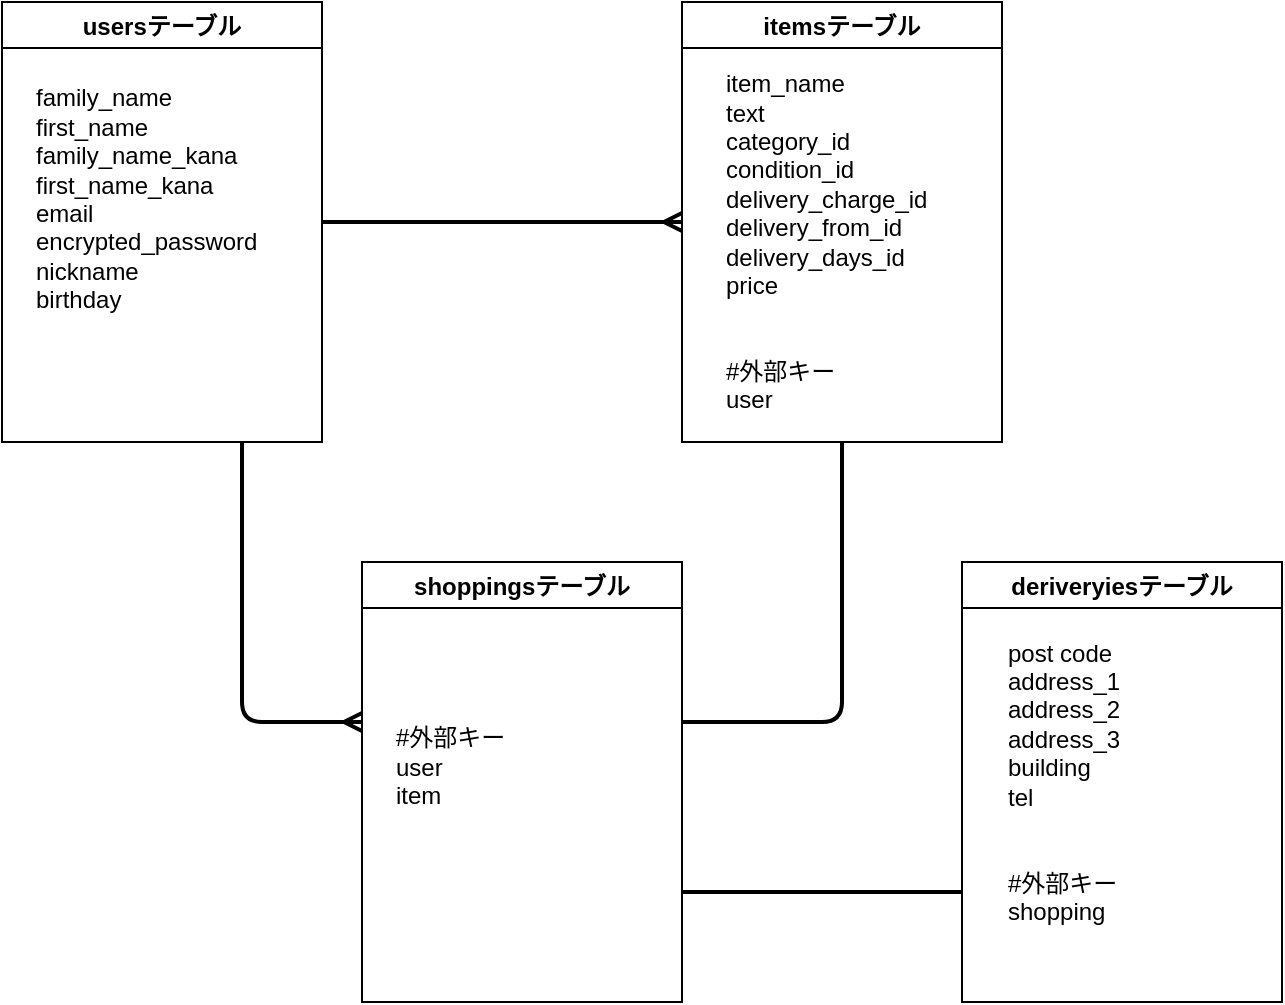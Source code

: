 <mxfile>
    <diagram id="8DmSmFLWkq_0WRvq00CH" name="ページ1">
        <mxGraphModel dx="658" dy="529" grid="1" gridSize="10" guides="1" tooltips="1" connect="1" arrows="1" fold="1" page="1" pageScale="1" pageWidth="827" pageHeight="1169" math="0" shadow="0">
            <root>
                <mxCell id="0"/>
                <mxCell id="1" parent="0"/>
                <mxCell id="11" style="edgeStyle=none;html=1;endArrow=ERmany;endFill=0;entryX=0;entryY=0.5;entryDx=0;entryDy=0;strokeWidth=2;jumpSize=7;targetPerimeterSpacing=12;" parent="1" target="5" edge="1">
                    <mxGeometry relative="1" as="geometry">
                        <mxPoint x="370" y="150" as="targetPoint"/>
                        <mxPoint x="200" y="150" as="sourcePoint"/>
                    </mxGeometry>
                </mxCell>
                <mxCell id="13" style="edgeStyle=orthogonalEdgeStyle;jumpSize=7;html=1;exitX=0.75;exitY=1;exitDx=0;exitDy=0;endArrow=ERmany;endFill=0;strokeWidth=2;" parent="1" source="2" edge="1">
                    <mxGeometry relative="1" as="geometry">
                        <mxPoint x="220" y="400" as="targetPoint"/>
                        <Array as="points">
                            <mxPoint x="160" y="400"/>
                        </Array>
                    </mxGeometry>
                </mxCell>
                <mxCell id="2" value="usersテーブル" style="swimlane;" parent="1" vertex="1">
                    <mxGeometry x="40" y="40" width="160" height="220" as="geometry">
                        <mxRectangle x="50" y="60" width="90" height="23" as="alternateBounds"/>
                    </mxGeometry>
                </mxCell>
                <mxCell id="3" value="family_name&lt;br&gt;first_name&lt;br&gt;family_name_kana&lt;br&gt;first_name_kana&lt;br&gt;email&lt;br&gt;&lt;div&gt;&lt;span&gt;encrypted_password&lt;/span&gt;&lt;/div&gt;&lt;div&gt;&lt;span&gt;nickname&lt;/span&gt;&lt;/div&gt;&lt;div&gt;&lt;span&gt;birthday&lt;/span&gt;&lt;/div&gt;&lt;div&gt;&lt;span&gt;&lt;br&gt;&lt;/span&gt;&lt;/div&gt;&lt;div&gt;&lt;span&gt;&lt;br&gt;&lt;/span&gt;&lt;/div&gt;&lt;div&gt;&lt;br&gt;&lt;/div&gt;" style="text;html=1;resizable=0;autosize=1;align=left;verticalAlign=middle;points=[];fillColor=none;strokeColor=none;rounded=0;dashed=1;" parent="2" vertex="1">
                    <mxGeometry x="15" y="45" width="130" height="150" as="geometry"/>
                </mxCell>
                <mxCell id="14" style="edgeStyle=orthogonalEdgeStyle;jumpSize=7;html=1;exitX=0.5;exitY=1;exitDx=0;exitDy=0;endArrow=none;endFill=0;strokeWidth=2;" parent="1" source="5" edge="1">
                    <mxGeometry relative="1" as="geometry">
                        <mxPoint x="380" y="400" as="targetPoint"/>
                        <Array as="points">
                            <mxPoint x="460" y="400"/>
                            <mxPoint x="400" y="400"/>
                        </Array>
                    </mxGeometry>
                </mxCell>
                <mxCell id="5" value="itemsテーブル" style="swimlane;" parent="1" vertex="1">
                    <mxGeometry x="380" y="40" width="160" height="220" as="geometry">
                        <mxRectangle x="50" y="60" width="90" height="23" as="alternateBounds"/>
                    </mxGeometry>
                </mxCell>
                <mxCell id="6" value="item_name&lt;br&gt;text&lt;br&gt;category_id&lt;br&gt;condition_id&lt;br&gt;delivery_charge_id&lt;br&gt;delivery_from_id&lt;br&gt;delivery_days_id&lt;br&gt;price&lt;br&gt;&lt;br&gt;&lt;br&gt;#外部キー&lt;br&gt;user" style="text;html=1;resizable=0;autosize=1;align=left;verticalAlign=middle;points=[];fillColor=none;strokeColor=none;rounded=0;dashed=1;" parent="5" vertex="1">
                    <mxGeometry x="20" y="35" width="120" height="170" as="geometry"/>
                </mxCell>
                <mxCell id="17" style="edgeStyle=none;jumpSize=7;html=1;exitX=1;exitY=0.75;exitDx=0;exitDy=0;entryX=0;entryY=0.75;entryDx=0;entryDy=0;endArrow=none;endFill=0;strokeWidth=2;" parent="1" source="7" target="9" edge="1">
                    <mxGeometry relative="1" as="geometry"/>
                </mxCell>
                <mxCell id="7" value="shoppingsテーブル" style="swimlane;" parent="1" vertex="1">
                    <mxGeometry x="220" y="320" width="160" height="220" as="geometry">
                        <mxRectangle x="50" y="60" width="90" height="23" as="alternateBounds"/>
                    </mxGeometry>
                </mxCell>
                <mxCell id="8" value="&lt;br&gt;&lt;div&gt;&lt;span&gt;#外部キー&lt;/span&gt;&lt;/div&gt;&lt;div&gt;user&lt;/div&gt;&lt;div&gt;&lt;span&gt;i&lt;/span&gt;&lt;span&gt;tem&lt;/span&gt;&lt;/div&gt;" style="text;html=1;resizable=0;autosize=1;align=left;verticalAlign=middle;points=[];fillColor=none;strokeColor=none;rounded=0;dashed=1;" parent="7" vertex="1">
                    <mxGeometry x="15" y="65" width="70" height="60" as="geometry"/>
                </mxCell>
                <mxCell id="9" value="deriveryiesテーブル" style="swimlane;" parent="1" vertex="1">
                    <mxGeometry x="520" y="320" width="160" height="220" as="geometry">
                        <mxRectangle x="50" y="60" width="90" height="23" as="alternateBounds"/>
                    </mxGeometry>
                </mxCell>
                <mxCell id="10" value="post code&lt;br&gt;address_1&lt;br&gt;address_2&lt;br&gt;address_3&lt;br&gt;building&lt;br&gt;tel&lt;br&gt;&lt;br&gt;&lt;br&gt;#外部キー&lt;br&gt;shopping" style="text;html=1;resizable=0;autosize=1;align=left;verticalAlign=middle;points=[];fillColor=none;strokeColor=none;rounded=0;dashed=1;" parent="9" vertex="1">
                    <mxGeometry x="21" y="40" width="70" height="140" as="geometry"/>
                </mxCell>
            </root>
        </mxGraphModel>
    </diagram>
</mxfile>